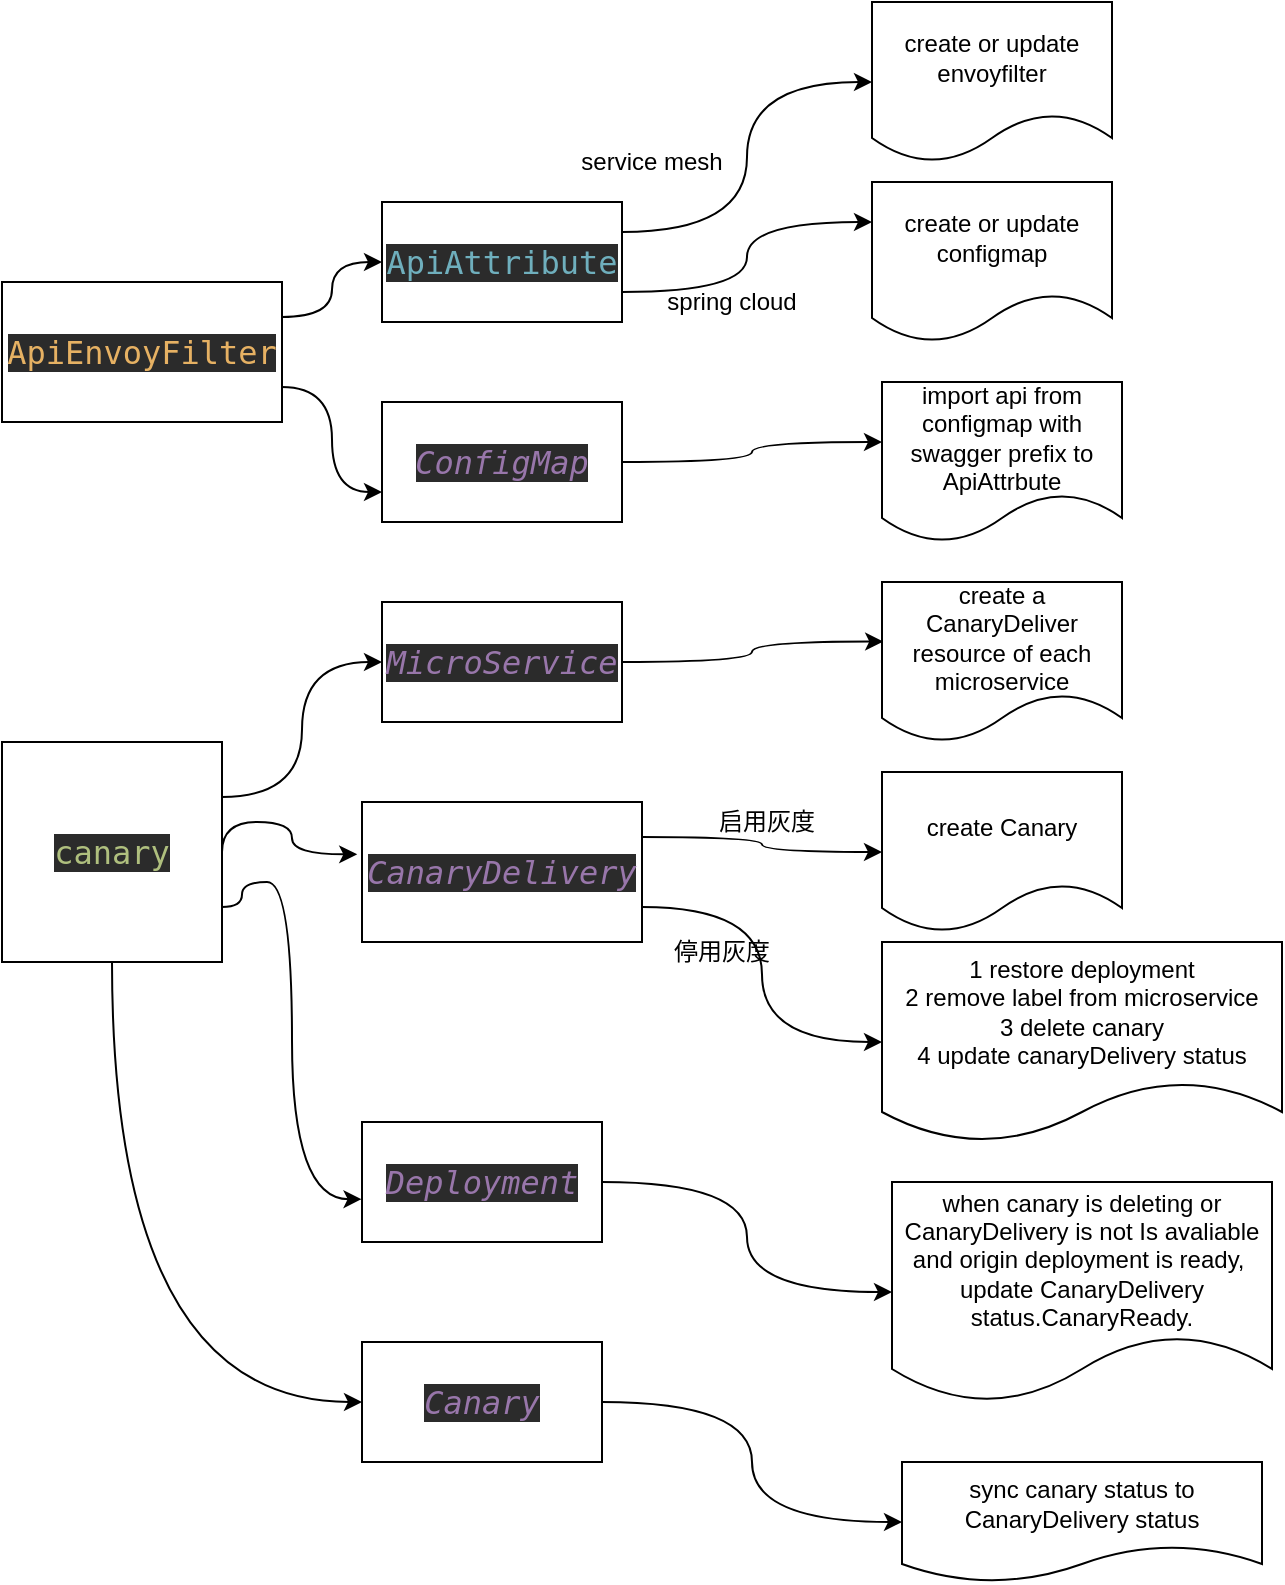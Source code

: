 <mxfile version="14.8.0" type="github"><diagram id="_OLbAOK18SDpISjIcgk_" name="第 1 页"><mxGraphModel dx="676" dy="1272" grid="1" gridSize="10" guides="1" tooltips="1" connect="1" arrows="1" fold="1" page="1" pageScale="1" pageWidth="827" pageHeight="1169" math="0" shadow="0"><root><mxCell id="mrkgzdtRehCv03NL-Pp9-0"/><mxCell id="mrkgzdtRehCv03NL-Pp9-1" parent="mrkgzdtRehCv03NL-Pp9-0"/><mxCell id="SWFfBYRvg9UMNW-__7xX-16" style="edgeStyle=orthogonalEdgeStyle;curved=1;rounded=0;orthogonalLoop=1;jettySize=auto;html=1;exitX=1;exitY=0.25;exitDx=0;exitDy=0;entryX=0;entryY=0.5;entryDx=0;entryDy=0;" edge="1" parent="mrkgzdtRehCv03NL-Pp9-1" source="SWFfBYRvg9UMNW-__7xX-0" target="SWFfBYRvg9UMNW-__7xX-11"><mxGeometry relative="1" as="geometry"/></mxCell><mxCell id="SWFfBYRvg9UMNW-__7xX-17" style="edgeStyle=orthogonalEdgeStyle;curved=1;rounded=0;orthogonalLoop=1;jettySize=auto;html=1;exitX=1;exitY=0.75;exitDx=0;exitDy=0;entryX=0;entryY=0.75;entryDx=0;entryDy=0;" edge="1" parent="mrkgzdtRehCv03NL-Pp9-1" source="SWFfBYRvg9UMNW-__7xX-0" target="SWFfBYRvg9UMNW-__7xX-14"><mxGeometry relative="1" as="geometry"/></mxCell><mxCell id="SWFfBYRvg9UMNW-__7xX-0" value="&lt;pre style=&quot;background-color: #2b2b2b ; color: #a9b7c6 ; font-family: &amp;#34;menlo-regular&amp;#34; , monospace ; font-size: 12.0pt&quot;&gt;&lt;span style=&quot;color: #e6b163&quot;&gt;ApiEnvoyFilter&lt;/span&gt;&lt;/pre&gt;" style="rounded=0;whiteSpace=wrap;html=1;" vertex="1" parent="mrkgzdtRehCv03NL-Pp9-1"><mxGeometry x="30" y="150" width="140" height="70" as="geometry"/></mxCell><mxCell id="SWFfBYRvg9UMNW-__7xX-33" style="edgeStyle=orthogonalEdgeStyle;curved=1;rounded=0;orthogonalLoop=1;jettySize=auto;html=1;entryX=0;entryY=0.5;entryDx=0;entryDy=0;exitX=1;exitY=0.25;exitDx=0;exitDy=0;" edge="1" parent="mrkgzdtRehCv03NL-Pp9-1" source="SWFfBYRvg9UMNW-__7xX-2" target="SWFfBYRvg9UMNW-__7xX-3"><mxGeometry relative="1" as="geometry"/></mxCell><mxCell id="SWFfBYRvg9UMNW-__7xX-35" style="edgeStyle=orthogonalEdgeStyle;curved=1;rounded=0;orthogonalLoop=1;jettySize=auto;html=1;exitX=1;exitY=0.5;exitDx=0;exitDy=0;entryX=-0.017;entryY=0.374;entryDx=0;entryDy=0;entryPerimeter=0;" edge="1" parent="mrkgzdtRehCv03NL-Pp9-1" source="SWFfBYRvg9UMNW-__7xX-2" target="SWFfBYRvg9UMNW-__7xX-4"><mxGeometry relative="1" as="geometry"><Array as="points"><mxPoint x="140" y="420"/><mxPoint x="175" y="420"/><mxPoint x="175" y="436"/></Array></mxGeometry></mxCell><mxCell id="SWFfBYRvg9UMNW-__7xX-49" style="edgeStyle=orthogonalEdgeStyle;curved=1;rounded=0;orthogonalLoop=1;jettySize=auto;html=1;exitX=1;exitY=0.75;exitDx=0;exitDy=0;entryX=-0.002;entryY=0.643;entryDx=0;entryDy=0;entryPerimeter=0;" edge="1" parent="mrkgzdtRehCv03NL-Pp9-1" source="SWFfBYRvg9UMNW-__7xX-2" target="SWFfBYRvg9UMNW-__7xX-8"><mxGeometry relative="1" as="geometry"><Array as="points"><mxPoint x="150" y="463"/><mxPoint x="150" y="450"/><mxPoint x="175" y="450"/><mxPoint x="175" y="609"/></Array></mxGeometry></mxCell><mxCell id="SWFfBYRvg9UMNW-__7xX-54" style="edgeStyle=orthogonalEdgeStyle;curved=1;rounded=0;orthogonalLoop=1;jettySize=auto;html=1;exitX=0.5;exitY=1;exitDx=0;exitDy=0;entryX=0;entryY=0.5;entryDx=0;entryDy=0;" edge="1" parent="mrkgzdtRehCv03NL-Pp9-1" source="SWFfBYRvg9UMNW-__7xX-2" target="SWFfBYRvg9UMNW-__7xX-9"><mxGeometry relative="1" as="geometry"/></mxCell><mxCell id="SWFfBYRvg9UMNW-__7xX-2" value="&lt;pre style=&quot;background-color: #2b2b2b ; color: #a9b7c6 ; font-family: &amp;#34;menlo-regular&amp;#34; , monospace ; font-size: 12.0pt&quot;&gt;&lt;span style=&quot;color: #afbf7e&quot;&gt;canary&lt;/span&gt;&lt;/pre&gt;" style="rounded=0;whiteSpace=wrap;html=1;" vertex="1" parent="mrkgzdtRehCv03NL-Pp9-1"><mxGeometry x="30" y="380" width="110" height="110" as="geometry"/></mxCell><mxCell id="SWFfBYRvg9UMNW-__7xX-34" style="edgeStyle=orthogonalEdgeStyle;curved=1;rounded=0;orthogonalLoop=1;jettySize=auto;html=1;entryX=0.005;entryY=0.372;entryDx=0;entryDy=0;entryPerimeter=0;" edge="1" parent="mrkgzdtRehCv03NL-Pp9-1" source="SWFfBYRvg9UMNW-__7xX-3" target="SWFfBYRvg9UMNW-__7xX-32"><mxGeometry relative="1" as="geometry"/></mxCell><mxCell id="SWFfBYRvg9UMNW-__7xX-3" value="&lt;pre style=&quot;background-color: #2b2b2b ; color: #a9b7c6 ; font-family: &amp;#34;menlo-regular&amp;#34; , monospace ; font-size: 12.0pt&quot;&gt;&lt;span style=&quot;color: #9876aa ; font-style: italic&quot;&gt;MicroService&lt;/span&gt;&lt;/pre&gt;" style="rounded=0;whiteSpace=wrap;html=1;" vertex="1" parent="mrkgzdtRehCv03NL-Pp9-1"><mxGeometry x="220" y="310" width="120" height="60" as="geometry"/></mxCell><mxCell id="SWFfBYRvg9UMNW-__7xX-46" style="edgeStyle=orthogonalEdgeStyle;curved=1;rounded=0;orthogonalLoop=1;jettySize=auto;html=1;exitX=1;exitY=0.75;exitDx=0;exitDy=0;" edge="1" parent="mrkgzdtRehCv03NL-Pp9-1" source="SWFfBYRvg9UMNW-__7xX-4" target="SWFfBYRvg9UMNW-__7xX-45"><mxGeometry relative="1" as="geometry"/></mxCell><mxCell id="SWFfBYRvg9UMNW-__7xX-57" style="edgeStyle=orthogonalEdgeStyle;curved=1;rounded=0;orthogonalLoop=1;jettySize=auto;html=1;exitX=1;exitY=0.25;exitDx=0;exitDy=0;entryX=0;entryY=0.5;entryDx=0;entryDy=0;" edge="1" parent="mrkgzdtRehCv03NL-Pp9-1" source="SWFfBYRvg9UMNW-__7xX-4" target="SWFfBYRvg9UMNW-__7xX-36"><mxGeometry relative="1" as="geometry"/></mxCell><mxCell id="SWFfBYRvg9UMNW-__7xX-4" value="&lt;pre style=&quot;background-color: #2b2b2b ; color: #a9b7c6 ; font-family: &amp;#34;menlo-regular&amp;#34; , monospace ; font-size: 12.0pt&quot;&gt;&lt;span style=&quot;color: #9876aa ; font-style: italic&quot;&gt;CanaryDelivery&lt;/span&gt;&lt;/pre&gt;" style="rounded=0;whiteSpace=wrap;html=1;" vertex="1" parent="mrkgzdtRehCv03NL-Pp9-1"><mxGeometry x="210" y="410" width="140" height="70" as="geometry"/></mxCell><mxCell id="SWFfBYRvg9UMNW-__7xX-51" style="edgeStyle=orthogonalEdgeStyle;curved=1;rounded=0;orthogonalLoop=1;jettySize=auto;html=1;exitX=1;exitY=0.5;exitDx=0;exitDy=0;entryX=0;entryY=0.5;entryDx=0;entryDy=0;" edge="1" parent="mrkgzdtRehCv03NL-Pp9-1" source="SWFfBYRvg9UMNW-__7xX-8" target="SWFfBYRvg9UMNW-__7xX-50"><mxGeometry relative="1" as="geometry"/></mxCell><mxCell id="SWFfBYRvg9UMNW-__7xX-8" value="&lt;pre style=&quot;background-color: #2b2b2b ; color: #a9b7c6 ; font-family: &amp;#34;menlo-regular&amp;#34; , monospace ; font-size: 12.0pt&quot;&gt;&lt;span style=&quot;color: #9876aa ; font-style: italic&quot;&gt;Deployment&lt;/span&gt;&lt;/pre&gt;" style="rounded=0;whiteSpace=wrap;html=1;" vertex="1" parent="mrkgzdtRehCv03NL-Pp9-1"><mxGeometry x="210" y="570" width="120" height="60" as="geometry"/></mxCell><mxCell id="SWFfBYRvg9UMNW-__7xX-56" style="edgeStyle=orthogonalEdgeStyle;curved=1;rounded=0;orthogonalLoop=1;jettySize=auto;html=1;exitX=1;exitY=0.5;exitDx=0;exitDy=0;entryX=0;entryY=0.5;entryDx=0;entryDy=0;" edge="1" parent="mrkgzdtRehCv03NL-Pp9-1" source="SWFfBYRvg9UMNW-__7xX-9" target="SWFfBYRvg9UMNW-__7xX-55"><mxGeometry relative="1" as="geometry"/></mxCell><mxCell id="SWFfBYRvg9UMNW-__7xX-9" value="&lt;pre style=&quot;background-color: #2b2b2b ; color: #a9b7c6 ; font-family: &amp;#34;menlo-regular&amp;#34; , monospace ; font-size: 12.0pt&quot;&gt;&lt;span style=&quot;color: #9876aa ; font-style: italic&quot;&gt;Canary&lt;/span&gt;&lt;/pre&gt;" style="rounded=0;whiteSpace=wrap;html=1;" vertex="1" parent="mrkgzdtRehCv03NL-Pp9-1"><mxGeometry x="210" y="680" width="120" height="60" as="geometry"/></mxCell><mxCell id="SWFfBYRvg9UMNW-__7xX-23" style="edgeStyle=orthogonalEdgeStyle;curved=1;rounded=0;orthogonalLoop=1;jettySize=auto;html=1;exitX=1;exitY=0.25;exitDx=0;exitDy=0;entryX=0;entryY=0.5;entryDx=0;entryDy=0;" edge="1" parent="mrkgzdtRehCv03NL-Pp9-1" source="SWFfBYRvg9UMNW-__7xX-11" target="SWFfBYRvg9UMNW-__7xX-21"><mxGeometry relative="1" as="geometry"/></mxCell><mxCell id="SWFfBYRvg9UMNW-__7xX-25" style="edgeStyle=orthogonalEdgeStyle;curved=1;rounded=0;orthogonalLoop=1;jettySize=auto;html=1;exitX=1;exitY=0.75;exitDx=0;exitDy=0;entryX=0;entryY=0.25;entryDx=0;entryDy=0;" edge="1" parent="mrkgzdtRehCv03NL-Pp9-1" source="SWFfBYRvg9UMNW-__7xX-11" target="SWFfBYRvg9UMNW-__7xX-22"><mxGeometry relative="1" as="geometry"/></mxCell><mxCell id="SWFfBYRvg9UMNW-__7xX-11" value="&lt;pre style=&quot;background-color: #2b2b2b ; color: #a9b7c6 ; font-family: &amp;#34;menlo-regular&amp;#34; , monospace ; font-size: 12.0pt&quot;&gt;&lt;span style=&quot;color: #6fafbd&quot;&gt;ApiAttribute&lt;/span&gt;&lt;/pre&gt;" style="rounded=0;whiteSpace=wrap;html=1;" vertex="1" parent="mrkgzdtRehCv03NL-Pp9-1"><mxGeometry x="220" y="110" width="120" height="60" as="geometry"/></mxCell><mxCell id="SWFfBYRvg9UMNW-__7xX-30" style="edgeStyle=orthogonalEdgeStyle;curved=1;rounded=0;orthogonalLoop=1;jettySize=auto;html=1;entryX=0;entryY=0.375;entryDx=0;entryDy=0;entryPerimeter=0;" edge="1" parent="mrkgzdtRehCv03NL-Pp9-1" source="SWFfBYRvg9UMNW-__7xX-14" target="SWFfBYRvg9UMNW-__7xX-29"><mxGeometry relative="1" as="geometry"/></mxCell><mxCell id="SWFfBYRvg9UMNW-__7xX-14" value="&lt;pre style=&quot;background-color: #2b2b2b ; color: #a9b7c6 ; font-family: &amp;#34;menlo-regular&amp;#34; , monospace ; font-size: 12.0pt&quot;&gt;&lt;span style=&quot;color: #9876aa ; font-style: italic&quot;&gt;ConfigMap&lt;/span&gt;&lt;/pre&gt;" style="rounded=0;whiteSpace=wrap;html=1;" vertex="1" parent="mrkgzdtRehCv03NL-Pp9-1"><mxGeometry x="220" y="210" width="120" height="60" as="geometry"/></mxCell><mxCell id="SWFfBYRvg9UMNW-__7xX-21" value="create or update envoyfilter" style="shape=document;whiteSpace=wrap;html=1;boundedLbl=1;" vertex="1" parent="mrkgzdtRehCv03NL-Pp9-1"><mxGeometry x="465" y="10" width="120" height="80" as="geometry"/></mxCell><mxCell id="SWFfBYRvg9UMNW-__7xX-22" value="create or update configmap" style="shape=document;whiteSpace=wrap;html=1;boundedLbl=1;" vertex="1" parent="mrkgzdtRehCv03NL-Pp9-1"><mxGeometry x="465" y="100" width="120" height="80" as="geometry"/></mxCell><mxCell id="SWFfBYRvg9UMNW-__7xX-24" value="service mesh" style="text;html=1;strokeColor=none;fillColor=none;align=center;verticalAlign=middle;whiteSpace=wrap;rounded=0;" vertex="1" parent="mrkgzdtRehCv03NL-Pp9-1"><mxGeometry x="310" y="80" width="90" height="20" as="geometry"/></mxCell><mxCell id="SWFfBYRvg9UMNW-__7xX-26" value="spring cloud" style="text;html=1;strokeColor=none;fillColor=none;align=center;verticalAlign=middle;whiteSpace=wrap;rounded=0;" vertex="1" parent="mrkgzdtRehCv03NL-Pp9-1"><mxGeometry x="360" y="150" width="70" height="20" as="geometry"/></mxCell><mxCell id="SWFfBYRvg9UMNW-__7xX-29" value="import api from configmap with swagger prefix to ApiAttrbute" style="shape=document;whiteSpace=wrap;html=1;boundedLbl=1;" vertex="1" parent="mrkgzdtRehCv03NL-Pp9-1"><mxGeometry x="470" y="200" width="120" height="80" as="geometry"/></mxCell><mxCell id="SWFfBYRvg9UMNW-__7xX-32" value="create a CanaryDeliver resource of each microservice" style="shape=document;whiteSpace=wrap;html=1;boundedLbl=1;" vertex="1" parent="mrkgzdtRehCv03NL-Pp9-1"><mxGeometry x="470" y="300" width="120" height="80" as="geometry"/></mxCell><mxCell id="SWFfBYRvg9UMNW-__7xX-36" value="create Canary" style="shape=document;whiteSpace=wrap;html=1;boundedLbl=1;" vertex="1" parent="mrkgzdtRehCv03NL-Pp9-1"><mxGeometry x="470" y="395" width="120" height="80" as="geometry"/></mxCell><mxCell id="SWFfBYRvg9UMNW-__7xX-44" value="启用灰度" style="text;html=1;strokeColor=none;fillColor=none;align=center;verticalAlign=middle;whiteSpace=wrap;rounded=0;" vertex="1" parent="mrkgzdtRehCv03NL-Pp9-1"><mxGeometry x="360" y="410" width="105" height="20" as="geometry"/></mxCell><mxCell id="SWFfBYRvg9UMNW-__7xX-45" value="1 restore deployment&lt;br&gt;2 remove label from microservice&lt;br&gt;3 delete canary&lt;br&gt;4 update canaryDelivery status" style="shape=document;whiteSpace=wrap;html=1;boundedLbl=1;" vertex="1" parent="mrkgzdtRehCv03NL-Pp9-1"><mxGeometry x="470" y="480" width="200" height="100" as="geometry"/></mxCell><mxCell id="SWFfBYRvg9UMNW-__7xX-47" value="停用灰度" style="text;html=1;strokeColor=none;fillColor=none;align=center;verticalAlign=middle;whiteSpace=wrap;rounded=0;" vertex="1" parent="mrkgzdtRehCv03NL-Pp9-1"><mxGeometry x="360" y="470" width="60" height="30" as="geometry"/></mxCell><mxCell id="SWFfBYRvg9UMNW-__7xX-50" value="when canary is deleting or CanaryDelivery is not Is avaliable and origin deployment is ready,&amp;nbsp;&lt;br&gt;update CanaryDelivery status.CanaryReady." style="shape=document;whiteSpace=wrap;html=1;boundedLbl=1;" vertex="1" parent="mrkgzdtRehCv03NL-Pp9-1"><mxGeometry x="475" y="600" width="190" height="110" as="geometry"/></mxCell><mxCell id="SWFfBYRvg9UMNW-__7xX-55" value="sync canary status to CanaryDelivery status" style="shape=document;whiteSpace=wrap;html=1;boundedLbl=1;" vertex="1" parent="mrkgzdtRehCv03NL-Pp9-1"><mxGeometry x="480" y="740" width="180" height="60" as="geometry"/></mxCell></root></mxGraphModel></diagram></mxfile>